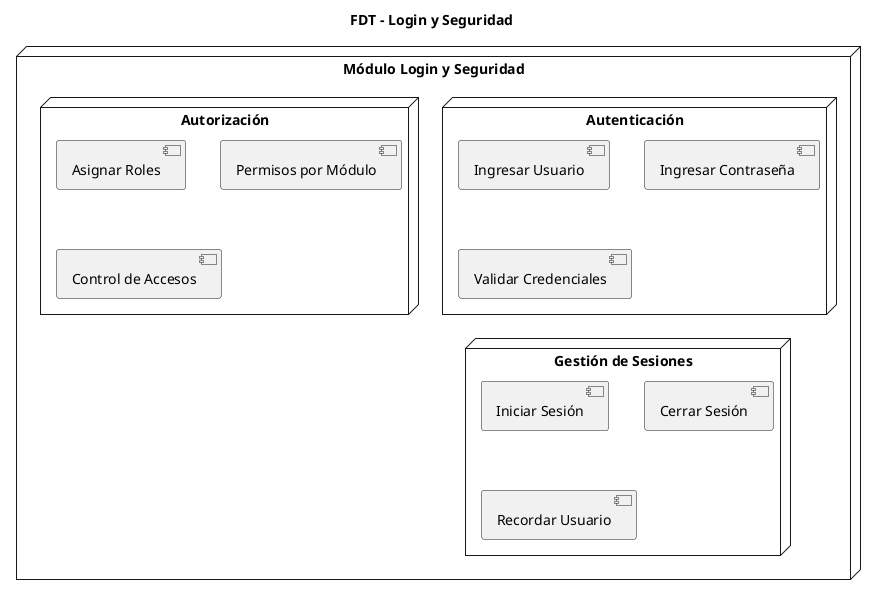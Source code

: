@startuml
title FDT - Login y Seguridad

node "Módulo Login y Seguridad" {
    node "Autenticación" {
        [Ingresar Usuario]
        [Ingresar Contraseña]
        [Validar Credenciales]
    }

    node "Autorización" {
        [Asignar Roles]
        [Permisos por Módulo]
        [Control de Accesos]
    }

    node "Gestión de Sesiones" {
        [Iniciar Sesión]
        [Cerrar Sesión]
        [Recordar Usuario]
    }
}
@enduml
